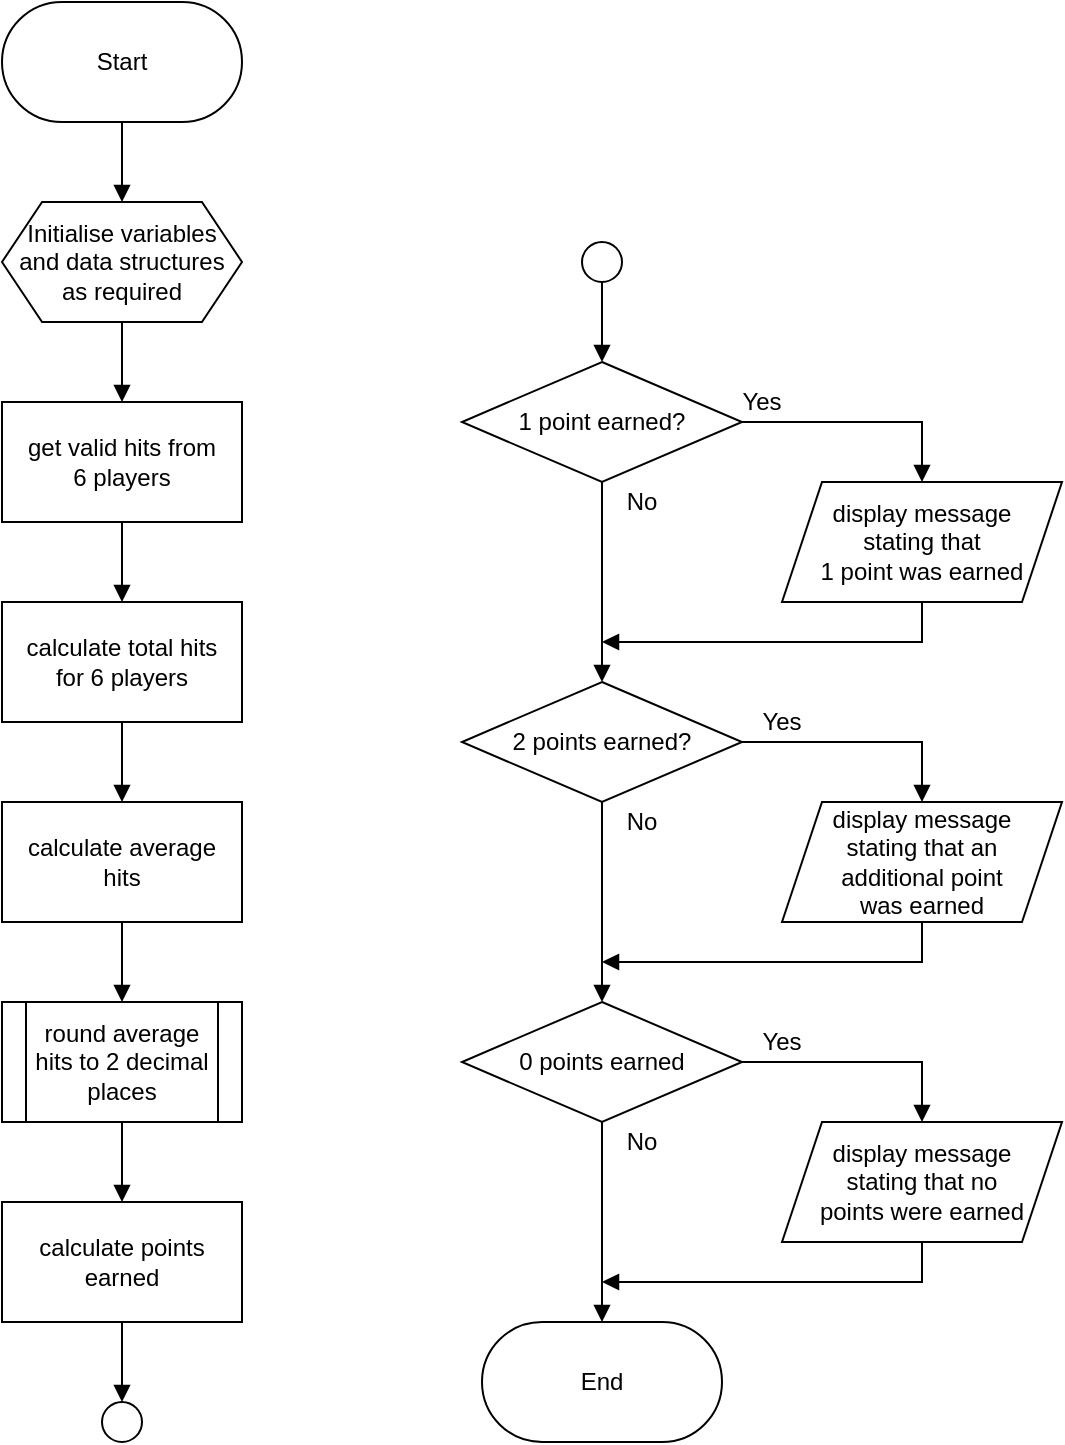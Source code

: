 <mxfile version="28.1.2" pages="2">
  <diagram id="NOM8anwrGY0vD3N4bkU8" name="fc">
    <mxGraphModel dx="786" dy="516" grid="1" gridSize="10" guides="1" tooltips="1" connect="1" arrows="1" fold="1" page="1" pageScale="1" pageWidth="827" pageHeight="1169" math="0" shadow="0">
      <root>
        <mxCell id="0" />
        <mxCell id="1" parent="0" />
        <mxCell id="uW07jnZ9L-fBE1Aekj6P-8" style="edgeStyle=orthogonalEdgeStyle;rounded=0;orthogonalLoop=1;jettySize=auto;html=1;exitX=0.5;exitY=1;exitDx=0;exitDy=0;entryX=0.5;entryY=0;entryDx=0;entryDy=0;endArrow=block;endFill=1;" parent="1" source="uW07jnZ9L-fBE1Aekj6P-1" target="uW07jnZ9L-fBE1Aekj6P-2" edge="1">
          <mxGeometry relative="1" as="geometry" />
        </mxCell>
        <mxCell id="uW07jnZ9L-fBE1Aekj6P-1" value="Start" style="rounded=1;whiteSpace=wrap;html=1;arcSize=50;" parent="1" vertex="1">
          <mxGeometry x="200" y="100" width="120" height="60" as="geometry" />
        </mxCell>
        <mxCell id="uW07jnZ9L-fBE1Aekj6P-9" style="edgeStyle=orthogonalEdgeStyle;rounded=0;orthogonalLoop=1;jettySize=auto;html=1;exitX=0.5;exitY=1;exitDx=0;exitDy=0;entryX=0.5;entryY=0;entryDx=0;entryDy=0;endArrow=block;endFill=1;" parent="1" source="uW07jnZ9L-fBE1Aekj6P-2" target="uW07jnZ9L-fBE1Aekj6P-3" edge="1">
          <mxGeometry relative="1" as="geometry" />
        </mxCell>
        <mxCell id="uW07jnZ9L-fBE1Aekj6P-2" value="" style="verticalLabelPosition=bottom;verticalAlign=top;html=1;shape=hexagon;perimeter=hexagonPerimeter2;arcSize=6;size=0.167;" parent="1" vertex="1">
          <mxGeometry x="200" y="200" width="120" height="60" as="geometry" />
        </mxCell>
        <mxCell id="uW07jnZ9L-fBE1Aekj6P-10" style="edgeStyle=orthogonalEdgeStyle;rounded=0;orthogonalLoop=1;jettySize=auto;html=1;exitX=0.5;exitY=1;exitDx=0;exitDy=0;entryX=0.5;entryY=0;entryDx=0;entryDy=0;endArrow=block;endFill=1;" parent="1" source="uW07jnZ9L-fBE1Aekj6P-3" target="uW07jnZ9L-fBE1Aekj6P-7" edge="1">
          <mxGeometry relative="1" as="geometry" />
        </mxCell>
        <mxCell id="uW07jnZ9L-fBE1Aekj6P-3" value="get valid hits from&lt;br&gt;6 players" style="rounded=0;whiteSpace=wrap;html=1;" parent="1" vertex="1">
          <mxGeometry x="200" y="300" width="120" height="60" as="geometry" />
        </mxCell>
        <mxCell id="uW07jnZ9L-fBE1Aekj6P-15" style="edgeStyle=orthogonalEdgeStyle;rounded=0;orthogonalLoop=1;jettySize=auto;html=1;exitX=0.5;exitY=1;exitDx=0;exitDy=0;entryX=0.5;entryY=0;entryDx=0;entryDy=0;endArrow=block;endFill=1;" parent="1" source="uW07jnZ9L-fBE1Aekj6P-4" target="uW07jnZ9L-fBE1Aekj6P-14" edge="1">
          <mxGeometry relative="1" as="geometry" />
        </mxCell>
        <mxCell id="uW07jnZ9L-fBE1Aekj6P-4" value="calculate points earned" style="rounded=0;whiteSpace=wrap;html=1;" parent="1" vertex="1">
          <mxGeometry x="200" y="700" width="120" height="60" as="geometry" />
        </mxCell>
        <mxCell id="uW07jnZ9L-fBE1Aekj6P-12" style="edgeStyle=orthogonalEdgeStyle;rounded=0;orthogonalLoop=1;jettySize=auto;html=1;exitX=0.5;exitY=1;exitDx=0;exitDy=0;endArrow=block;endFill=1;" parent="1" source="uW07jnZ9L-fBE1Aekj6P-5" target="uW07jnZ9L-fBE1Aekj6P-6" edge="1">
          <mxGeometry relative="1" as="geometry" />
        </mxCell>
        <mxCell id="uW07jnZ9L-fBE1Aekj6P-5" value="calculate average&lt;br&gt;hits" style="rounded=0;whiteSpace=wrap;html=1;" parent="1" vertex="1">
          <mxGeometry x="200" y="500" width="120" height="60" as="geometry" />
        </mxCell>
        <mxCell id="uW07jnZ9L-fBE1Aekj6P-13" style="edgeStyle=orthogonalEdgeStyle;rounded=0;orthogonalLoop=1;jettySize=auto;html=1;exitX=0.5;exitY=1;exitDx=0;exitDy=0;entryX=0.5;entryY=0;entryDx=0;entryDy=0;endArrow=block;endFill=1;" parent="1" source="uW07jnZ9L-fBE1Aekj6P-6" target="uW07jnZ9L-fBE1Aekj6P-4" edge="1">
          <mxGeometry relative="1" as="geometry" />
        </mxCell>
        <mxCell id="uW07jnZ9L-fBE1Aekj6P-6" value="round average hits to 2 decimal places" style="shape=process;whiteSpace=wrap;html=1;backgroundOutline=1;" parent="1" vertex="1">
          <mxGeometry x="200" y="600" width="120" height="60" as="geometry" />
        </mxCell>
        <mxCell id="uW07jnZ9L-fBE1Aekj6P-11" style="edgeStyle=orthogonalEdgeStyle;rounded=0;orthogonalLoop=1;jettySize=auto;html=1;exitX=0.5;exitY=1;exitDx=0;exitDy=0;entryX=0.5;entryY=0;entryDx=0;entryDy=0;endArrow=block;endFill=1;" parent="1" source="uW07jnZ9L-fBE1Aekj6P-7" target="uW07jnZ9L-fBE1Aekj6P-5" edge="1">
          <mxGeometry relative="1" as="geometry" />
        </mxCell>
        <mxCell id="uW07jnZ9L-fBE1Aekj6P-7" value="calculate total hits&lt;br&gt;for 6 players" style="rounded=0;whiteSpace=wrap;html=1;" parent="1" vertex="1">
          <mxGeometry x="200" y="400" width="120" height="60" as="geometry" />
        </mxCell>
        <mxCell id="uW07jnZ9L-fBE1Aekj6P-14" value="" style="ellipse;whiteSpace=wrap;html=1;aspect=fixed;" parent="1" vertex="1">
          <mxGeometry x="250" y="800" width="20" height="20" as="geometry" />
        </mxCell>
        <mxCell id="uW07jnZ9L-fBE1Aekj6P-26" style="edgeStyle=orthogonalEdgeStyle;rounded=0;orthogonalLoop=1;jettySize=auto;html=1;exitX=0.5;exitY=1;exitDx=0;exitDy=0;entryX=0.5;entryY=0;entryDx=0;entryDy=0;endArrow=block;endFill=1;" parent="1" source="uW07jnZ9L-fBE1Aekj6P-18" target="uW07jnZ9L-fBE1Aekj6P-19" edge="1">
          <mxGeometry relative="1" as="geometry" />
        </mxCell>
        <mxCell id="uW07jnZ9L-fBE1Aekj6P-29" style="edgeStyle=orthogonalEdgeStyle;rounded=0;orthogonalLoop=1;jettySize=auto;html=1;exitX=1;exitY=0.5;exitDx=0;exitDy=0;endArrow=block;endFill=1;entryX=0.5;entryY=0;entryDx=0;entryDy=0;" parent="1" source="uW07jnZ9L-fBE1Aekj6P-18" target="uW07jnZ9L-fBE1Aekj6P-23" edge="1">
          <mxGeometry relative="1" as="geometry">
            <mxPoint x="680.0" y="310.095" as="targetPoint" />
          </mxGeometry>
        </mxCell>
        <mxCell id="uW07jnZ9L-fBE1Aekj6P-18" value="1 point earned?" style="rhombus;whiteSpace=wrap;html=1;" parent="1" vertex="1">
          <mxGeometry x="430" y="280" width="140" height="60" as="geometry" />
        </mxCell>
        <mxCell id="uW07jnZ9L-fBE1Aekj6P-27" style="edgeStyle=orthogonalEdgeStyle;rounded=0;orthogonalLoop=1;jettySize=auto;html=1;exitX=0.5;exitY=1;exitDx=0;exitDy=0;entryX=0.5;entryY=0;entryDx=0;entryDy=0;endArrow=block;endFill=1;" parent="1" source="uW07jnZ9L-fBE1Aekj6P-19" target="uW07jnZ9L-fBE1Aekj6P-20" edge="1">
          <mxGeometry relative="1" as="geometry" />
        </mxCell>
        <mxCell id="uW07jnZ9L-fBE1Aekj6P-30" style="edgeStyle=orthogonalEdgeStyle;rounded=0;orthogonalLoop=1;jettySize=auto;html=1;exitX=1;exitY=0.5;exitDx=0;exitDy=0;entryX=0.5;entryY=0;entryDx=0;entryDy=0;endArrow=block;endFill=1;" parent="1" source="uW07jnZ9L-fBE1Aekj6P-19" target="uW07jnZ9L-fBE1Aekj6P-24" edge="1">
          <mxGeometry relative="1" as="geometry" />
        </mxCell>
        <mxCell id="uW07jnZ9L-fBE1Aekj6P-19" value="&lt;span&gt;2 points earned?&lt;/span&gt;" style="rhombus;whiteSpace=wrap;html=1;" parent="1" vertex="1">
          <mxGeometry x="430" y="440" width="140" height="60" as="geometry" />
        </mxCell>
        <mxCell id="uW07jnZ9L-fBE1Aekj6P-28" style="edgeStyle=orthogonalEdgeStyle;rounded=0;orthogonalLoop=1;jettySize=auto;html=1;exitX=0.5;exitY=1;exitDx=0;exitDy=0;entryX=0.5;entryY=0;entryDx=0;entryDy=0;endArrow=block;endFill=1;" parent="1" source="uW07jnZ9L-fBE1Aekj6P-20" target="uW07jnZ9L-fBE1Aekj6P-21" edge="1">
          <mxGeometry relative="1" as="geometry" />
        </mxCell>
        <mxCell id="uW07jnZ9L-fBE1Aekj6P-36" style="edgeStyle=orthogonalEdgeStyle;rounded=0;orthogonalLoop=1;jettySize=auto;html=1;exitX=1;exitY=0.5;exitDx=0;exitDy=0;entryX=0.5;entryY=0;entryDx=0;entryDy=0;endArrow=block;endFill=1;" parent="1" source="uW07jnZ9L-fBE1Aekj6P-20" target="uW07jnZ9L-fBE1Aekj6P-35" edge="1">
          <mxGeometry relative="1" as="geometry" />
        </mxCell>
        <mxCell id="uW07jnZ9L-fBE1Aekj6P-20" value="0 points earned" style="rhombus;whiteSpace=wrap;html=1;" parent="1" vertex="1">
          <mxGeometry x="430" y="600" width="140" height="60" as="geometry" />
        </mxCell>
        <mxCell id="uW07jnZ9L-fBE1Aekj6P-21" value="End" style="rounded=1;whiteSpace=wrap;html=1;arcSize=50;" parent="1" vertex="1">
          <mxGeometry x="440" y="760" width="120" height="60" as="geometry" />
        </mxCell>
        <mxCell id="uW07jnZ9L-fBE1Aekj6P-25" style="edgeStyle=orthogonalEdgeStyle;rounded=0;orthogonalLoop=1;jettySize=auto;html=1;exitX=0.5;exitY=1;exitDx=0;exitDy=0;entryX=0.5;entryY=0;entryDx=0;entryDy=0;endArrow=block;endFill=1;" parent="1" source="uW07jnZ9L-fBE1Aekj6P-22" target="uW07jnZ9L-fBE1Aekj6P-18" edge="1">
          <mxGeometry relative="1" as="geometry" />
        </mxCell>
        <mxCell id="uW07jnZ9L-fBE1Aekj6P-22" value="" style="ellipse;whiteSpace=wrap;html=1;aspect=fixed;" parent="1" vertex="1">
          <mxGeometry x="490" y="220" width="20" height="20" as="geometry" />
        </mxCell>
        <mxCell id="uW07jnZ9L-fBE1Aekj6P-32" style="edgeStyle=orthogonalEdgeStyle;rounded=0;orthogonalLoop=1;jettySize=auto;html=1;exitX=0.5;exitY=1;exitDx=0;exitDy=0;endArrow=block;endFill=1;" parent="1" source="uW07jnZ9L-fBE1Aekj6P-23" edge="1">
          <mxGeometry relative="1" as="geometry">
            <mxPoint x="500" y="420" as="targetPoint" />
            <Array as="points">
              <mxPoint x="660" y="420" />
            </Array>
          </mxGeometry>
        </mxCell>
        <mxCell id="uW07jnZ9L-fBE1Aekj6P-23" value="display message&lt;br&gt;stating that&lt;br&gt;1 point was earned" style="shape=parallelogram;perimeter=parallelogramPerimeter;whiteSpace=wrap;html=1;fixedSize=1;" parent="1" vertex="1">
          <mxGeometry x="590" y="340" width="140" height="60" as="geometry" />
        </mxCell>
        <mxCell id="uW07jnZ9L-fBE1Aekj6P-31" style="edgeStyle=orthogonalEdgeStyle;rounded=0;orthogonalLoop=1;jettySize=auto;html=1;exitX=0.5;exitY=1;exitDx=0;exitDy=0;endArrow=block;endFill=1;" parent="1" source="uW07jnZ9L-fBE1Aekj6P-24" edge="1">
          <mxGeometry relative="1" as="geometry">
            <mxPoint x="500" y="580" as="targetPoint" />
            <Array as="points">
              <mxPoint x="660" y="580" />
            </Array>
          </mxGeometry>
        </mxCell>
        <mxCell id="uW07jnZ9L-fBE1Aekj6P-24" value="display message&lt;br&gt;stating that an&lt;br&gt;additional point&lt;br&gt;was earned" style="shape=parallelogram;perimeter=parallelogramPerimeter;whiteSpace=wrap;html=1;fixedSize=1;" parent="1" vertex="1">
          <mxGeometry x="590" y="500" width="140" height="60" as="geometry" />
        </mxCell>
        <mxCell id="uW07jnZ9L-fBE1Aekj6P-34" value="Initialise variables and data structures as required" style="text;html=1;strokeColor=none;fillColor=none;align=center;verticalAlign=middle;whiteSpace=wrap;rounded=0;" parent="1" vertex="1">
          <mxGeometry x="200" y="200" width="120" height="60" as="geometry" />
        </mxCell>
        <mxCell id="uW07jnZ9L-fBE1Aekj6P-37" style="edgeStyle=orthogonalEdgeStyle;rounded=0;orthogonalLoop=1;jettySize=auto;html=1;exitX=0.5;exitY=1;exitDx=0;exitDy=0;endArrow=block;endFill=1;" parent="1" source="uW07jnZ9L-fBE1Aekj6P-35" edge="1">
          <mxGeometry relative="1" as="geometry">
            <mxPoint x="500" y="740" as="targetPoint" />
            <Array as="points">
              <mxPoint x="660" y="740" />
            </Array>
          </mxGeometry>
        </mxCell>
        <mxCell id="uW07jnZ9L-fBE1Aekj6P-35" value="display message&lt;br&gt;stating that no&lt;br&gt;points were earned" style="shape=parallelogram;perimeter=parallelogramPerimeter;whiteSpace=wrap;html=1;fixedSize=1;" parent="1" vertex="1">
          <mxGeometry x="590" y="660" width="140" height="60" as="geometry" />
        </mxCell>
        <mxCell id="uW07jnZ9L-fBE1Aekj6P-38" value="Yes" style="text;html=1;strokeColor=none;fillColor=none;align=center;verticalAlign=middle;whiteSpace=wrap;rounded=0;" parent="1" vertex="1">
          <mxGeometry x="560" y="290" width="40" height="20" as="geometry" />
        </mxCell>
        <mxCell id="uW07jnZ9L-fBE1Aekj6P-39" value="Yes" style="text;html=1;strokeColor=none;fillColor=none;align=center;verticalAlign=middle;whiteSpace=wrap;rounded=0;" parent="1" vertex="1">
          <mxGeometry x="570" y="610" width="40" height="20" as="geometry" />
        </mxCell>
        <mxCell id="uW07jnZ9L-fBE1Aekj6P-40" value="Yes" style="text;html=1;strokeColor=none;fillColor=none;align=center;verticalAlign=middle;whiteSpace=wrap;rounded=0;" parent="1" vertex="1">
          <mxGeometry x="570" y="450" width="40" height="20" as="geometry" />
        </mxCell>
        <mxCell id="uW07jnZ9L-fBE1Aekj6P-41" value="No" style="text;html=1;strokeColor=none;fillColor=none;align=center;verticalAlign=middle;whiteSpace=wrap;rounded=0;" parent="1" vertex="1">
          <mxGeometry x="500" y="660" width="40" height="20" as="geometry" />
        </mxCell>
        <mxCell id="uW07jnZ9L-fBE1Aekj6P-43" value="No" style="text;html=1;strokeColor=none;fillColor=none;align=center;verticalAlign=middle;whiteSpace=wrap;rounded=0;" parent="1" vertex="1">
          <mxGeometry x="500" y="340" width="40" height="20" as="geometry" />
        </mxCell>
        <mxCell id="uW07jnZ9L-fBE1Aekj6P-44" value="No" style="text;html=1;strokeColor=none;fillColor=none;align=center;verticalAlign=middle;whiteSpace=wrap;rounded=0;" parent="1" vertex="1">
          <mxGeometry x="500" y="500" width="40" height="20" as="geometry" />
        </mxCell>
      </root>
    </mxGraphModel>
  </diagram>
  <diagram id="136eWdcS5rs--WhQTg2O" name="test">
    <mxGraphModel dx="882" dy="677" grid="1" gridSize="10" guides="1" tooltips="1" connect="1" arrows="1" fold="1" page="1" pageScale="1" pageWidth="827" pageHeight="1169" math="0" shadow="0">
      <root>
        <mxCell id="gdV_OLfHPDwzQ4YK67qN-0" />
        <mxCell id="gdV_OLfHPDwzQ4YK67qN-1" parent="gdV_OLfHPDwzQ4YK67qN-0" />
        <mxCell id="gdV_OLfHPDwzQ4YK67qN-43" value="" style="rounded=0;whiteSpace=wrap;html=1;fillColor=#eeeeee;strokeColor=#36393d;" parent="gdV_OLfHPDwzQ4YK67qN-1" vertex="1">
          <mxGeometry x="230" y="360" width="180" height="120" as="geometry" />
        </mxCell>
        <mxCell id="gdV_OLfHPDwzQ4YK67qN-41" value="" style="rounded=0;whiteSpace=wrap;html=1;fillColor=#eeeeee;strokeColor=#36393d;" parent="gdV_OLfHPDwzQ4YK67qN-1" vertex="1">
          <mxGeometry x="230" y="240" width="180" height="120" as="geometry" />
        </mxCell>
        <mxCell id="gdV_OLfHPDwzQ4YK67qN-14" value="Player 1" style="rounded=0;whiteSpace=wrap;html=1;fillColor=#eeeeee;strokeColor=#36393d;" parent="gdV_OLfHPDwzQ4YK67qN-1" vertex="1">
          <mxGeometry x="240" y="240" width="80" height="20" as="geometry" />
        </mxCell>
        <mxCell id="gdV_OLfHPDwzQ4YK67qN-15" value="Player 2" style="rounded=0;whiteSpace=wrap;html=1;" parent="gdV_OLfHPDwzQ4YK67qN-1" vertex="1">
          <mxGeometry x="240" y="260" width="80" height="20" as="geometry" />
        </mxCell>
        <mxCell id="gdV_OLfHPDwzQ4YK67qN-16" value="Player 3" style="rounded=0;whiteSpace=wrap;html=1;" parent="gdV_OLfHPDwzQ4YK67qN-1" vertex="1">
          <mxGeometry x="240" y="280" width="80" height="20" as="geometry" />
        </mxCell>
        <mxCell id="gdV_OLfHPDwzQ4YK67qN-17" value="Player 4" style="rounded=0;whiteSpace=wrap;html=1;fillColor=#eeeeee;strokeColor=#36393d;" parent="gdV_OLfHPDwzQ4YK67qN-1" vertex="1">
          <mxGeometry x="240" y="300" width="80" height="20" as="geometry" />
        </mxCell>
        <mxCell id="gdV_OLfHPDwzQ4YK67qN-18" value="Player 5" style="rounded=0;whiteSpace=wrap;html=1;fillColor=#eeeeee;strokeColor=#36393d;" parent="gdV_OLfHPDwzQ4YK67qN-1" vertex="1">
          <mxGeometry x="240" y="320" width="80" height="20" as="geometry" />
        </mxCell>
        <mxCell id="gdV_OLfHPDwzQ4YK67qN-19" value="Player 6" style="rounded=0;whiteSpace=wrap;html=1;fillColor=#eeeeee;strokeColor=#36393d;" parent="gdV_OLfHPDwzQ4YK67qN-1" vertex="1">
          <mxGeometry x="240" y="340" width="80" height="20" as="geometry" />
        </mxCell>
        <mxCell id="gdV_OLfHPDwzQ4YK67qN-20" value="" style="rounded=0;whiteSpace=wrap;html=1;" parent="gdV_OLfHPDwzQ4YK67qN-1" vertex="1">
          <mxGeometry x="320" y="240" width="80" height="20" as="geometry" />
        </mxCell>
        <mxCell id="gdV_OLfHPDwzQ4YK67qN-21" value="" style="rounded=0;whiteSpace=wrap;html=1;" parent="gdV_OLfHPDwzQ4YK67qN-1" vertex="1">
          <mxGeometry x="320" y="260" width="80" height="20" as="geometry" />
        </mxCell>
        <mxCell id="gdV_OLfHPDwzQ4YK67qN-22" value="" style="rounded=0;whiteSpace=wrap;html=1;" parent="gdV_OLfHPDwzQ4YK67qN-1" vertex="1">
          <mxGeometry x="320" y="280" width="80" height="20" as="geometry" />
        </mxCell>
        <mxCell id="gdV_OLfHPDwzQ4YK67qN-23" value="" style="rounded=0;whiteSpace=wrap;html=1;" parent="gdV_OLfHPDwzQ4YK67qN-1" vertex="1">
          <mxGeometry x="320" y="300" width="80" height="20" as="geometry" />
        </mxCell>
        <mxCell id="gdV_OLfHPDwzQ4YK67qN-24" value="" style="rounded=0;whiteSpace=wrap;html=1;" parent="gdV_OLfHPDwzQ4YK67qN-1" vertex="1">
          <mxGeometry x="320" y="320" width="80" height="20" as="geometry" />
        </mxCell>
        <mxCell id="gdV_OLfHPDwzQ4YK67qN-25" value="" style="rounded=0;whiteSpace=wrap;html=1;" parent="gdV_OLfHPDwzQ4YK67qN-1" vertex="1">
          <mxGeometry x="320" y="340" width="80" height="20" as="geometry" />
        </mxCell>
        <mxCell id="gdV_OLfHPDwzQ4YK67qN-26" value="Player 1" style="rounded=0;whiteSpace=wrap;html=1;fillColor=#eeeeee;strokeColor=#36393d;" parent="gdV_OLfHPDwzQ4YK67qN-1" vertex="1">
          <mxGeometry x="240" y="360" width="80" height="20" as="geometry" />
        </mxCell>
        <mxCell id="gdV_OLfHPDwzQ4YK67qN-27" value="Player 2" style="rounded=0;whiteSpace=wrap;html=1;fillColor=#eeeeee;strokeColor=#36393d;" parent="gdV_OLfHPDwzQ4YK67qN-1" vertex="1">
          <mxGeometry x="240" y="380" width="80" height="20" as="geometry" />
        </mxCell>
        <mxCell id="gdV_OLfHPDwzQ4YK67qN-28" value="Player 3" style="rounded=0;whiteSpace=wrap;html=1;fillColor=#eeeeee;strokeColor=#36393d;" parent="gdV_OLfHPDwzQ4YK67qN-1" vertex="1">
          <mxGeometry x="240" y="400" width="80" height="20" as="geometry" />
        </mxCell>
        <mxCell id="gdV_OLfHPDwzQ4YK67qN-29" value="Player 4" style="rounded=0;whiteSpace=wrap;html=1;fillColor=#eeeeee;strokeColor=#36393d;" parent="gdV_OLfHPDwzQ4YK67qN-1" vertex="1">
          <mxGeometry x="240" y="420" width="80" height="20" as="geometry" />
        </mxCell>
        <mxCell id="gdV_OLfHPDwzQ4YK67qN-30" value="Player 5" style="rounded=0;whiteSpace=wrap;html=1;fillColor=#eeeeee;strokeColor=#36393d;" parent="gdV_OLfHPDwzQ4YK67qN-1" vertex="1">
          <mxGeometry x="240" y="440" width="80" height="20" as="geometry" />
        </mxCell>
        <mxCell id="gdV_OLfHPDwzQ4YK67qN-31" value="Player 6" style="rounded=0;whiteSpace=wrap;html=1;fillColor=#eeeeee;strokeColor=#36393d;" parent="gdV_OLfHPDwzQ4YK67qN-1" vertex="1">
          <mxGeometry x="240" y="460" width="80" height="20" as="geometry" />
        </mxCell>
        <mxCell id="gdV_OLfHPDwzQ4YK67qN-32" value="" style="rounded=0;whiteSpace=wrap;html=1;" parent="gdV_OLfHPDwzQ4YK67qN-1" vertex="1">
          <mxGeometry x="320" y="360" width="80" height="20" as="geometry" />
        </mxCell>
        <mxCell id="gdV_OLfHPDwzQ4YK67qN-33" value="" style="rounded=0;whiteSpace=wrap;html=1;" parent="gdV_OLfHPDwzQ4YK67qN-1" vertex="1">
          <mxGeometry x="320" y="380" width="80" height="20" as="geometry" />
        </mxCell>
        <mxCell id="gdV_OLfHPDwzQ4YK67qN-34" value="" style="rounded=0;whiteSpace=wrap;html=1;" parent="gdV_OLfHPDwzQ4YK67qN-1" vertex="1">
          <mxGeometry x="320" y="400" width="80" height="20" as="geometry" />
        </mxCell>
        <mxCell id="gdV_OLfHPDwzQ4YK67qN-35" value="" style="rounded=0;whiteSpace=wrap;html=1;" parent="gdV_OLfHPDwzQ4YK67qN-1" vertex="1">
          <mxGeometry x="320" y="420" width="80" height="20" as="geometry" />
        </mxCell>
        <mxCell id="gdV_OLfHPDwzQ4YK67qN-36" value="" style="rounded=0;whiteSpace=wrap;html=1;" parent="gdV_OLfHPDwzQ4YK67qN-1" vertex="1">
          <mxGeometry x="320" y="440" width="80" height="20" as="geometry" />
        </mxCell>
        <mxCell id="gdV_OLfHPDwzQ4YK67qN-37" value="" style="rounded=0;whiteSpace=wrap;html=1;" parent="gdV_OLfHPDwzQ4YK67qN-1" vertex="1">
          <mxGeometry x="320" y="460" width="80" height="20" as="geometry" />
        </mxCell>
        <mxCell id="gdV_OLfHPDwzQ4YK67qN-38" value="Player 1" style="rounded=0;whiteSpace=wrap;html=1;fillColor=#eeeeee;strokeColor=#36393d;" parent="gdV_OLfHPDwzQ4YK67qN-1" vertex="1">
          <mxGeometry x="240" y="240" width="80" height="20" as="geometry" />
        </mxCell>
        <mxCell id="gdV_OLfHPDwzQ4YK67qN-39" value="Player 2" style="rounded=0;whiteSpace=wrap;html=1;fillColor=#eeeeee;strokeColor=#36393d;" parent="gdV_OLfHPDwzQ4YK67qN-1" vertex="1">
          <mxGeometry x="240" y="260" width="80" height="20" as="geometry" />
        </mxCell>
        <mxCell id="gdV_OLfHPDwzQ4YK67qN-40" value="Player 3" style="rounded=0;whiteSpace=wrap;html=1;fillColor=#eeeeee;strokeColor=#36393d;" parent="gdV_OLfHPDwzQ4YK67qN-1" vertex="1">
          <mxGeometry x="240" y="280" width="80" height="20" as="geometry" />
        </mxCell>
        <mxCell id="gdV_OLfHPDwzQ4YK67qN-44" value="Normal" style="rounded=0;whiteSpace=wrap;html=1;fillColor=#eeeeee;strokeColor=#36393d;verticalAlign=top;align=left;" parent="gdV_OLfHPDwzQ4YK67qN-1" vertex="1">
          <mxGeometry x="170" y="240" width="60" height="120" as="geometry" />
        </mxCell>
        <mxCell id="gdV_OLfHPDwzQ4YK67qN-45" value="Normal" style="rounded=0;whiteSpace=wrap;html=1;fillColor=#eeeeee;strokeColor=#36393d;verticalAlign=top;align=left;" parent="gdV_OLfHPDwzQ4YK67qN-1" vertex="1">
          <mxGeometry x="170" y="360" width="60" height="120" as="geometry" />
        </mxCell>
        <mxCell id="gdV_OLfHPDwzQ4YK67qN-46" value="Program displays message stating one point earned." style="rounded=0;whiteSpace=wrap;html=1;fillColor=#eeeeee;strokeColor=#36393d;verticalAlign=top;align=left;" parent="gdV_OLfHPDwzQ4YK67qN-1" vertex="1">
          <mxGeometry x="410" y="240" width="120" height="120" as="geometry" />
        </mxCell>
        <mxCell id="gdV_OLfHPDwzQ4YK67qN-47" value="Program displays message stating two points earned." style="rounded=0;whiteSpace=wrap;html=1;fillColor=#eeeeee;strokeColor=#36393d;verticalAlign=top;align=left;" parent="gdV_OLfHPDwzQ4YK67qN-1" vertex="1">
          <mxGeometry x="410" y="360" width="120" height="120" as="geometry" />
        </mxCell>
        <mxCell id="gdV_OLfHPDwzQ4YK67qN-48" value="Type of test" style="rounded=0;whiteSpace=wrap;html=1;fillColor=#BFBFBF;strokeColor=#36393d;verticalAlign=middle;align=left;fontStyle=1" parent="gdV_OLfHPDwzQ4YK67qN-1" vertex="1">
          <mxGeometry x="170" y="200" width="60" height="40" as="geometry" />
        </mxCell>
        <mxCell id="gdV_OLfHPDwzQ4YK67qN-49" value="Input" style="rounded=0;whiteSpace=wrap;html=1;fillColor=#BFBFBF;strokeColor=#36393d;verticalAlign=middle;align=left;fontStyle=1" parent="gdV_OLfHPDwzQ4YK67qN-1" vertex="1">
          <mxGeometry x="230" y="200" width="180" height="40" as="geometry" />
        </mxCell>
        <mxCell id="gdV_OLfHPDwzQ4YK67qN-50" value="Expected output" style="rounded=0;whiteSpace=wrap;html=1;fillColor=#BFBFBF;strokeColor=#36393d;verticalAlign=middle;align=left;fontStyle=1" parent="gdV_OLfHPDwzQ4YK67qN-1" vertex="1">
          <mxGeometry x="410" y="200" width="120" height="40" as="geometry" />
        </mxCell>
        <mxCell id="gdV_OLfHPDwzQ4YK67qN-51" value="Actual output" style="rounded=0;whiteSpace=wrap;html=1;fillColor=#BFBFBF;strokeColor=#36393d;verticalAlign=middle;align=left;fontStyle=1" parent="gdV_OLfHPDwzQ4YK67qN-1" vertex="1">
          <mxGeometry x="530" y="200" width="120" height="40" as="geometry" />
        </mxCell>
        <mxCell id="gdV_OLfHPDwzQ4YK67qN-52" value="" style="rounded=0;whiteSpace=wrap;html=1;verticalAlign=top;align=left;" parent="gdV_OLfHPDwzQ4YK67qN-1" vertex="1">
          <mxGeometry x="530" y="240" width="120" height="120" as="geometry" />
        </mxCell>
        <mxCell id="gdV_OLfHPDwzQ4YK67qN-54" value="" style="rounded=0;whiteSpace=wrap;html=1;verticalAlign=top;align=left;" parent="gdV_OLfHPDwzQ4YK67qN-1" vertex="1">
          <mxGeometry x="530" y="360" width="120" height="120" as="geometry" />
        </mxCell>
        <mxCell id="gdV_OLfHPDwzQ4YK67qN-55" value="" style="endArrow=none;html=1;rounded=0;exitX=0;exitY=0;exitDx=0;exitDy=0;entryX=0.94;entryY=0.999;entryDx=0;entryDy=0;entryPerimeter=0;strokeWidth=2;" parent="gdV_OLfHPDwzQ4YK67qN-1" source="gdV_OLfHPDwzQ4YK67qN-26" target="gdV_OLfHPDwzQ4YK67qN-41" edge="1">
          <mxGeometry width="50" height="50" relative="1" as="geometry">
            <mxPoint x="390" y="390" as="sourcePoint" />
            <mxPoint x="440" y="340" as="targetPoint" />
          </mxGeometry>
        </mxCell>
      </root>
    </mxGraphModel>
  </diagram>
</mxfile>
